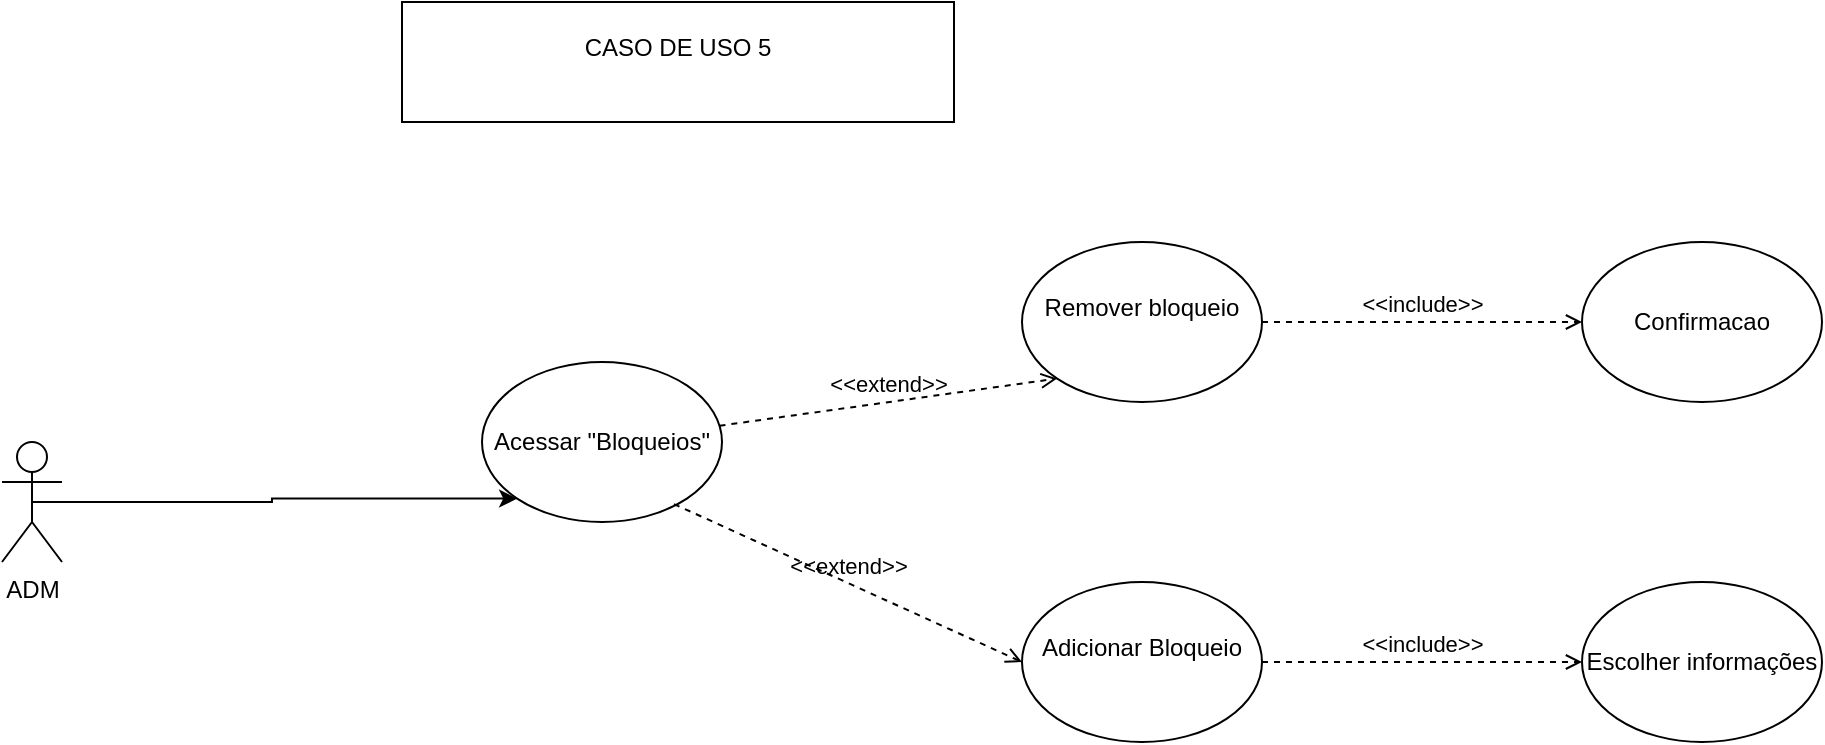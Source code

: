<mxfile version="28.2.0">
  <diagram name="Página-2" id="ZmiVusArg0eAbAJM250A">
    <mxGraphModel dx="1185" dy="619" grid="1" gridSize="10" guides="1" tooltips="1" connect="1" arrows="1" fold="1" page="1" pageScale="1" pageWidth="827" pageHeight="1169" math="0" shadow="0">
      <root>
        <mxCell id="0" />
        <mxCell id="1" parent="0" />
        <mxCell id="7BSrLb9yEdah-kjwerx5-308" value="ADM&lt;div&gt;&lt;br&gt;&lt;/div&gt;" style="shape=umlActor;verticalLabelPosition=bottom;verticalAlign=top;html=1;outlineConnect=0;" vertex="1" parent="1">
          <mxGeometry x="30" y="280" width="30" height="60" as="geometry" />
        </mxCell>
        <mxCell id="7BSrLb9yEdah-kjwerx5-310" style="edgeStyle=orthogonalEdgeStyle;rounded=0;orthogonalLoop=1;jettySize=auto;html=1;exitX=0.5;exitY=0.5;exitDx=0;exitDy=0;exitPerimeter=0;entryX=0;entryY=1;entryDx=0;entryDy=0;" edge="1" parent="1" source="7BSrLb9yEdah-kjwerx5-308" target="7BSrLb9yEdah-kjwerx5-328">
          <mxGeometry relative="1" as="geometry">
            <mxPoint x="-10" y="354" as="sourcePoint" />
            <mxPoint x="250" y="340" as="targetPoint" />
          </mxGeometry>
        </mxCell>
        <mxCell id="7BSrLb9yEdah-kjwerx5-327" value="CASO DE USO 5&lt;div&gt;&lt;br&gt;&lt;/div&gt;" style="rounded=0;whiteSpace=wrap;html=1;" vertex="1" parent="1">
          <mxGeometry x="230" y="60" width="276" height="60" as="geometry" />
        </mxCell>
        <mxCell id="7BSrLb9yEdah-kjwerx5-328" value="Acessar &quot;Bloqueios&quot;" style="ellipse;whiteSpace=wrap;html=1;" vertex="1" parent="1">
          <mxGeometry x="270" y="240" width="120" height="80" as="geometry" />
        </mxCell>
        <mxCell id="7BSrLb9yEdah-kjwerx5-329" value="&amp;lt;&amp;lt;extend&amp;gt;&amp;gt;" style="html=1;verticalAlign=bottom;labelBackgroundColor=none;endArrow=open;endFill=0;dashed=1;rounded=0;exitX=0.8;exitY=0.888;exitDx=0;exitDy=0;exitPerimeter=0;entryX=0;entryY=0.5;entryDx=0;entryDy=0;" edge="1" parent="1" source="7BSrLb9yEdah-kjwerx5-328" target="7BSrLb9yEdah-kjwerx5-330">
          <mxGeometry width="160" relative="1" as="geometry">
            <mxPoint x="310" y="460" as="sourcePoint" />
            <mxPoint x="470" y="400" as="targetPoint" />
          </mxGeometry>
        </mxCell>
        <mxCell id="7BSrLb9yEdah-kjwerx5-330" value="Adicionar Bloqueio&lt;div&gt;&lt;br&gt;&lt;/div&gt;" style="ellipse;whiteSpace=wrap;html=1;" vertex="1" parent="1">
          <mxGeometry x="540" y="350" width="120" height="80" as="geometry" />
        </mxCell>
        <mxCell id="7BSrLb9yEdah-kjwerx5-332" value="Remover bloqueio&lt;div&gt;&lt;br&gt;&lt;/div&gt;" style="ellipse;whiteSpace=wrap;html=1;" vertex="1" parent="1">
          <mxGeometry x="540" y="180" width="120" height="80" as="geometry" />
        </mxCell>
        <mxCell id="7BSrLb9yEdah-kjwerx5-333" value="&amp;lt;&amp;lt;extend&amp;gt;&amp;gt;" style="html=1;verticalAlign=bottom;labelBackgroundColor=none;endArrow=open;endFill=0;dashed=1;rounded=0;entryX=0;entryY=1;entryDx=0;entryDy=0;" edge="1" parent="1" source="7BSrLb9yEdah-kjwerx5-328" target="7BSrLb9yEdah-kjwerx5-332">
          <mxGeometry width="160" relative="1" as="geometry">
            <mxPoint x="470" y="220" as="sourcePoint" />
            <mxPoint x="584" y="309" as="targetPoint" />
          </mxGeometry>
        </mxCell>
        <mxCell id="7BSrLb9yEdah-kjwerx5-334" value="&amp;lt;&amp;lt;include&amp;gt;&amp;gt;" style="html=1;verticalAlign=bottom;labelBackgroundColor=none;endArrow=open;endFill=0;dashed=1;rounded=0;exitX=1;exitY=0.5;exitDx=0;exitDy=0;entryX=0;entryY=0.5;entryDx=0;entryDy=0;" edge="1" parent="1" source="7BSrLb9yEdah-kjwerx5-332" target="7BSrLb9yEdah-kjwerx5-335">
          <mxGeometry width="160" relative="1" as="geometry">
            <mxPoint x="780" y="259" as="sourcePoint" />
            <mxPoint x="820" y="210" as="targetPoint" />
          </mxGeometry>
        </mxCell>
        <mxCell id="7BSrLb9yEdah-kjwerx5-335" value="Confirmacao" style="ellipse;whiteSpace=wrap;html=1;" vertex="1" parent="1">
          <mxGeometry x="820" y="180" width="120" height="80" as="geometry" />
        </mxCell>
        <mxCell id="7BSrLb9yEdah-kjwerx5-336" value="Escolher informações" style="ellipse;whiteSpace=wrap;html=1;" vertex="1" parent="1">
          <mxGeometry x="820" y="350" width="120" height="80" as="geometry" />
        </mxCell>
        <mxCell id="7BSrLb9yEdah-kjwerx5-337" value="&amp;lt;&amp;lt;include&amp;gt;&amp;gt;" style="html=1;verticalAlign=bottom;labelBackgroundColor=none;endArrow=open;endFill=0;dashed=1;rounded=0;exitX=1;exitY=0.5;exitDx=0;exitDy=0;entryX=0;entryY=0.5;entryDx=0;entryDy=0;" edge="1" parent="1" source="7BSrLb9yEdah-kjwerx5-330" target="7BSrLb9yEdah-kjwerx5-336">
          <mxGeometry width="160" relative="1" as="geometry">
            <mxPoint x="680" y="390" as="sourcePoint" />
            <mxPoint x="890" y="390" as="targetPoint" />
          </mxGeometry>
        </mxCell>
      </root>
    </mxGraphModel>
  </diagram>
</mxfile>
